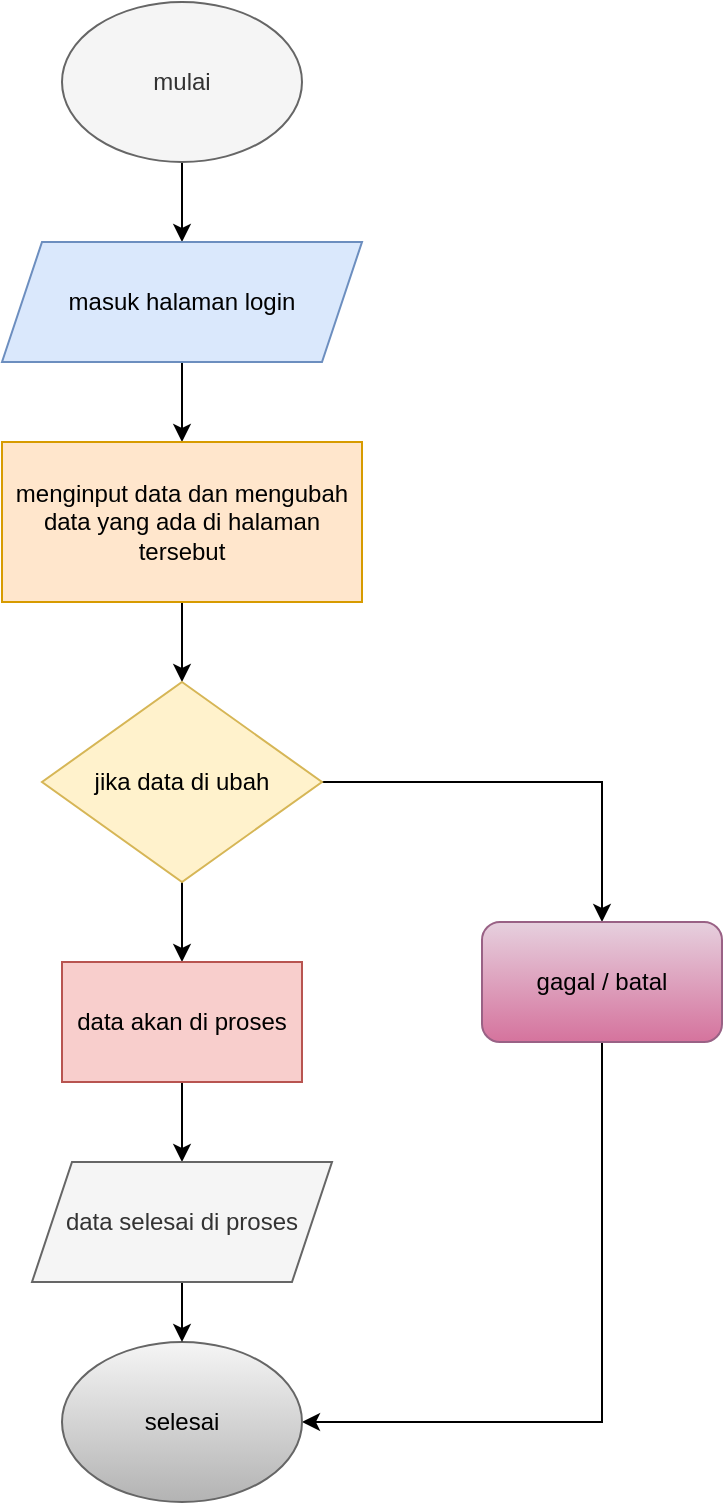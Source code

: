 <mxfile version="13.9.9" type="device"><diagram id="n39Udc86dmU85bGrKrnl" name="Page-1"><mxGraphModel dx="1086" dy="806" grid="1" gridSize="10" guides="1" tooltips="1" connect="1" arrows="1" fold="1" page="1" pageScale="1" pageWidth="700" pageHeight="1000" math="0" shadow="0"><root><mxCell id="0"/><mxCell id="1" parent="0"/><mxCell id="N6-V2o8q1QFOpLAVUbmT-23" style="edgeStyle=orthogonalEdgeStyle;rounded=0;orthogonalLoop=1;jettySize=auto;html=1;exitX=0.5;exitY=1;exitDx=0;exitDy=0;" parent="1" source="N6-V2o8q1QFOpLAVUbmT-1" target="N6-V2o8q1QFOpLAVUbmT-2" edge="1"><mxGeometry relative="1" as="geometry"/></mxCell><mxCell id="N6-V2o8q1QFOpLAVUbmT-1" value="mulai" style="ellipse;whiteSpace=wrap;html=1;fillColor=#f5f5f5;strokeColor=#666666;fontColor=#333333;" parent="1" vertex="1"><mxGeometry x="300" y="120" width="120" height="80" as="geometry"/></mxCell><mxCell id="N6-V2o8q1QFOpLAVUbmT-22" style="edgeStyle=orthogonalEdgeStyle;rounded=0;orthogonalLoop=1;jettySize=auto;html=1;exitX=0.5;exitY=1;exitDx=0;exitDy=0;entryX=0.5;entryY=0;entryDx=0;entryDy=0;" parent="1" source="N6-V2o8q1QFOpLAVUbmT-2" edge="1"><mxGeometry relative="1" as="geometry"><mxPoint x="360" y="340" as="targetPoint"/></mxGeometry></mxCell><mxCell id="N6-V2o8q1QFOpLAVUbmT-2" value="masuk halaman login" style="shape=parallelogram;perimeter=parallelogramPerimeter;whiteSpace=wrap;html=1;fixedSize=1;fillColor=#dae8fc;strokeColor=#6c8ebf;" parent="1" vertex="1"><mxGeometry x="270" y="240" width="180" height="60" as="geometry"/></mxCell><mxCell id="N6-V2o8q1QFOpLAVUbmT-15" style="edgeStyle=orthogonalEdgeStyle;rounded=0;orthogonalLoop=1;jettySize=auto;html=1;exitX=0.5;exitY=1;exitDx=0;exitDy=0;" parent="1" source="N6-V2o8q1QFOpLAVUbmT-4" target="N6-V2o8q1QFOpLAVUbmT-5" edge="1"><mxGeometry relative="1" as="geometry"/></mxCell><mxCell id="N6-V2o8q1QFOpLAVUbmT-4" value="menginput data dan mengubah data yang ada di halaman tersebut&lt;br&gt;" style="rounded=0;whiteSpace=wrap;html=1;fillColor=#ffe6cc;strokeColor=#d79b00;" parent="1" vertex="1"><mxGeometry x="270" y="340" width="180" height="80" as="geometry"/></mxCell><mxCell id="N6-V2o8q1QFOpLAVUbmT-11" style="edgeStyle=orthogonalEdgeStyle;rounded=0;orthogonalLoop=1;jettySize=auto;html=1;exitX=0.5;exitY=1;exitDx=0;exitDy=0;entryX=0.5;entryY=0;entryDx=0;entryDy=0;" parent="1" source="N6-V2o8q1QFOpLAVUbmT-5" target="N6-V2o8q1QFOpLAVUbmT-8" edge="1"><mxGeometry relative="1" as="geometry"/></mxCell><mxCell id="N6-V2o8q1QFOpLAVUbmT-13" style="edgeStyle=orthogonalEdgeStyle;rounded=0;orthogonalLoop=1;jettySize=auto;html=1;exitX=1;exitY=0.5;exitDx=0;exitDy=0;" parent="1" source="N6-V2o8q1QFOpLAVUbmT-5" target="N6-V2o8q1QFOpLAVUbmT-9" edge="1"><mxGeometry relative="1" as="geometry"/></mxCell><mxCell id="N6-V2o8q1QFOpLAVUbmT-5" value="jika data di ubah" style="rhombus;whiteSpace=wrap;html=1;fillColor=#fff2cc;strokeColor=#d6b656;" parent="1" vertex="1"><mxGeometry x="290" y="460" width="140" height="100" as="geometry"/></mxCell><mxCell id="N6-V2o8q1QFOpLAVUbmT-7" style="edgeStyle=orthogonalEdgeStyle;rounded=0;orthogonalLoop=1;jettySize=auto;html=1;exitX=0.5;exitY=1;exitDx=0;exitDy=0;" parent="1" source="N6-V2o8q1QFOpLAVUbmT-2" target="N6-V2o8q1QFOpLAVUbmT-2" edge="1"><mxGeometry relative="1" as="geometry"/></mxCell><mxCell id="dC_HlHEraSm8m_dtmqoh-4" style="edgeStyle=orthogonalEdgeStyle;rounded=0;orthogonalLoop=1;jettySize=auto;html=1;exitX=0.5;exitY=1;exitDx=0;exitDy=0;" edge="1" parent="1" source="N6-V2o8q1QFOpLAVUbmT-8" target="dC_HlHEraSm8m_dtmqoh-3"><mxGeometry relative="1" as="geometry"/></mxCell><mxCell id="N6-V2o8q1QFOpLAVUbmT-8" value="data akan di proses" style="rounded=0;whiteSpace=wrap;html=1;fillColor=#f8cecc;strokeColor=#b85450;" parent="1" vertex="1"><mxGeometry x="300" y="600" width="120" height="60" as="geometry"/></mxCell><mxCell id="N6-V2o8q1QFOpLAVUbmT-14" style="edgeStyle=orthogonalEdgeStyle;rounded=0;orthogonalLoop=1;jettySize=auto;html=1;exitX=0.5;exitY=1;exitDx=0;exitDy=0;entryX=1;entryY=0.5;entryDx=0;entryDy=0;" parent="1" source="N6-V2o8q1QFOpLAVUbmT-9" target="N6-V2o8q1QFOpLAVUbmT-10" edge="1"><mxGeometry relative="1" as="geometry"/></mxCell><mxCell id="N6-V2o8q1QFOpLAVUbmT-9" value="gagal / batal" style="rounded=1;whiteSpace=wrap;html=1;gradientColor=#d5739d;fillColor=#e6d0de;strokeColor=#996185;" parent="1" vertex="1"><mxGeometry x="510" y="580" width="120" height="60" as="geometry"/></mxCell><mxCell id="N6-V2o8q1QFOpLAVUbmT-10" value="selesai" style="ellipse;whiteSpace=wrap;html=1;fillColor=#f5f5f5;strokeColor=#666666;gradientColor=#b3b3b3;" parent="1" vertex="1"><mxGeometry x="300" y="790" width="120" height="80" as="geometry"/></mxCell><mxCell id="dC_HlHEraSm8m_dtmqoh-5" style="edgeStyle=orthogonalEdgeStyle;rounded=0;orthogonalLoop=1;jettySize=auto;html=1;exitX=0.5;exitY=1;exitDx=0;exitDy=0;entryX=0.5;entryY=0;entryDx=0;entryDy=0;" edge="1" parent="1" source="dC_HlHEraSm8m_dtmqoh-3" target="N6-V2o8q1QFOpLAVUbmT-10"><mxGeometry relative="1" as="geometry"/></mxCell><mxCell id="dC_HlHEraSm8m_dtmqoh-3" value="data selesai di proses" style="shape=parallelogram;perimeter=parallelogramPerimeter;whiteSpace=wrap;html=1;fixedSize=1;fillColor=#f5f5f5;strokeColor=#666666;fontColor=#333333;" vertex="1" parent="1"><mxGeometry x="285" y="700" width="150" height="60" as="geometry"/></mxCell></root></mxGraphModel></diagram></mxfile>